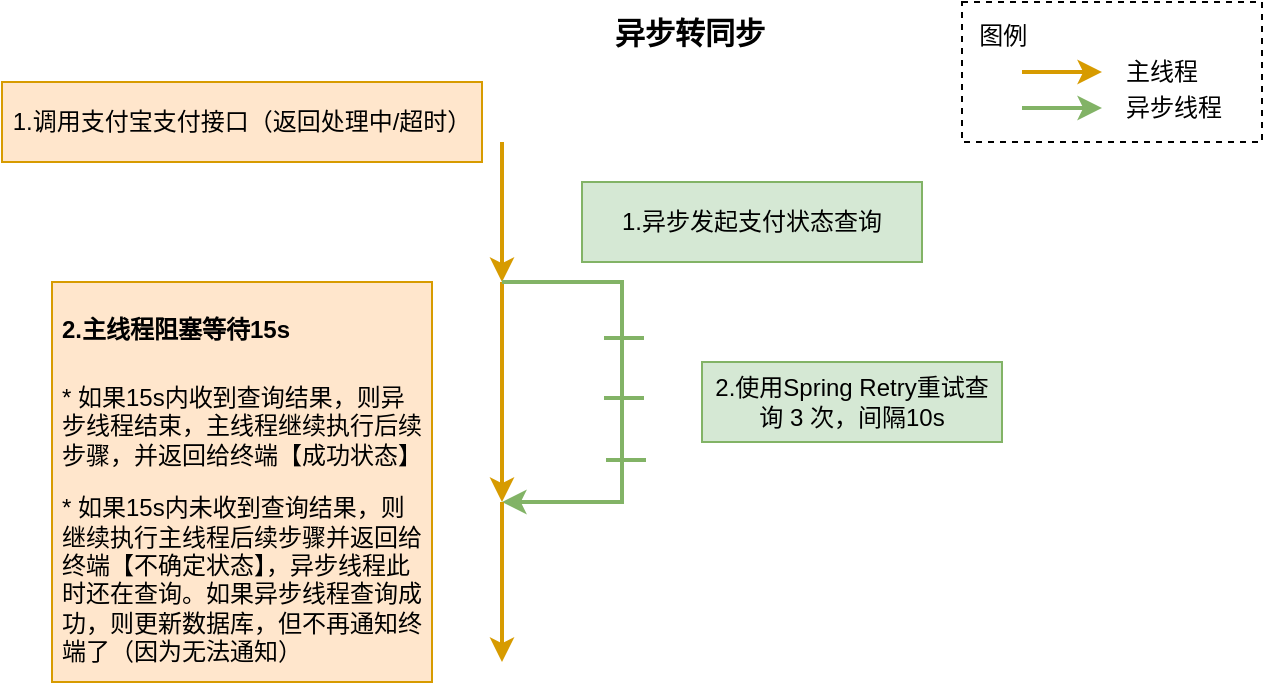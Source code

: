 <mxfile version="20.8.16" type="device" pages="5"><diagram name="概述" id="868Dqvrd4df1eR3Plk5N"><mxGraphModel dx="1036" dy="614" grid="1" gridSize="10" guides="1" tooltips="1" connect="1" arrows="1" fold="1" page="1" pageScale="1" pageWidth="827" pageHeight="1169" math="0" shadow="0"><root><mxCell id="0"/><mxCell id="1" parent="0"/><mxCell id="O4FE9Ez0zARUn3PAj5bN-1" value="" style="endArrow=classic;html=1;rounded=0;targetPerimeterSpacing=0;jumpSize=6;strokeWidth=2;fillColor=#ffe6cc;strokeColor=#d79b00;" parent="1" edge="1"><mxGeometry width="50" height="50" relative="1" as="geometry"><mxPoint x="320" y="190" as="sourcePoint"/><mxPoint x="320" y="300" as="targetPoint"/></mxGeometry></mxCell><mxCell id="O4FE9Ez0zARUn3PAj5bN-2" value="" style="endArrow=classic;html=1;rounded=0;targetPerimeterSpacing=0;jumpSize=6;strokeWidth=2;fillColor=#ffe6cc;strokeColor=#d79b00;" parent="1" edge="1"><mxGeometry width="50" height="50" relative="1" as="geometry"><mxPoint x="320" y="120" as="sourcePoint"/><mxPoint x="320" y="190" as="targetPoint"/></mxGeometry></mxCell><mxCell id="O4FE9Ez0zARUn3PAj5bN-3" value="" style="endArrow=classic;html=1;rounded=0;targetPerimeterSpacing=0;jumpSize=6;strokeWidth=2;fillColor=#d5e8d4;strokeColor=#82b366;" parent="1" edge="1"><mxGeometry width="50" height="50" relative="1" as="geometry"><mxPoint x="320" y="190" as="sourcePoint"/><mxPoint x="320" y="300" as="targetPoint"/><Array as="points"><mxPoint x="380" y="190"/><mxPoint x="380" y="300"/></Array></mxGeometry></mxCell><mxCell id="O4FE9Ez0zARUn3PAj5bN-5" value="异步转同步" style="text;html=1;strokeColor=none;fillColor=none;align=center;verticalAlign=middle;whiteSpace=wrap;rounded=0;fontSize=15;fontStyle=1" parent="1" vertex="1"><mxGeometry x="359" y="50" width="110" height="30" as="geometry"/></mxCell><mxCell id="O4FE9Ez0zARUn3PAj5bN-11" value="" style="group" parent="1" vertex="1" connectable="0"><mxGeometry x="550" y="50" width="150" height="70" as="geometry"/></mxCell><mxCell id="O4FE9Ez0zARUn3PAj5bN-8" value="&lt;font style=&quot;font-size: 12px;&quot;&gt;&amp;nbsp; 图例&lt;br&gt;&amp;nbsp; &amp;nbsp; &amp;nbsp; &amp;nbsp; &amp;nbsp; &amp;nbsp; &amp;nbsp; &amp;nbsp; &amp;nbsp; &amp;nbsp; &amp;nbsp; &amp;nbsp; 主线程&lt;br&gt;&amp;nbsp; &amp;nbsp; &amp;nbsp; &amp;nbsp; &amp;nbsp; &amp;nbsp; &amp;nbsp; &amp;nbsp; &amp;nbsp; &amp;nbsp; &amp;nbsp; &amp;nbsp; 异步线程&lt;br&gt;&lt;/font&gt;" style="text;html=1;strokeColor=default;fillColor=none;align=left;verticalAlign=top;whiteSpace=wrap;rounded=0;fontSize=15;dashed=1;" parent="O4FE9Ez0zARUn3PAj5bN-11" vertex="1"><mxGeometry width="150" height="70" as="geometry"/></mxCell><mxCell id="O4FE9Ez0zARUn3PAj5bN-9" value="" style="endArrow=classic;html=1;rounded=0;targetPerimeterSpacing=0;jumpSize=6;strokeWidth=2;fillColor=#d5e8d4;strokeColor=#82b366;" parent="O4FE9Ez0zARUn3PAj5bN-11" edge="1"><mxGeometry width="50" height="50" relative="1" as="geometry"><mxPoint x="30" y="53" as="sourcePoint"/><mxPoint x="70" y="53" as="targetPoint"/></mxGeometry></mxCell><mxCell id="O4FE9Ez0zARUn3PAj5bN-6" value="" style="endArrow=classic;html=1;rounded=0;targetPerimeterSpacing=0;jumpSize=6;strokeWidth=2;fillColor=#ffe6cc;strokeColor=#d79b00;" parent="O4FE9Ez0zARUn3PAj5bN-11" edge="1"><mxGeometry width="50" height="50" relative="1" as="geometry"><mxPoint x="30" y="35" as="sourcePoint"/><mxPoint x="70" y="35" as="targetPoint"/></mxGeometry></mxCell><mxCell id="O4FE9Ez0zARUn3PAj5bN-12" value="" style="endArrow=classic;html=1;rounded=0;targetPerimeterSpacing=0;jumpSize=6;strokeWidth=2;fillColor=#ffe6cc;strokeColor=#d79b00;" parent="1" edge="1"><mxGeometry width="50" height="50" relative="1" as="geometry"><mxPoint x="320" y="300" as="sourcePoint"/><mxPoint x="320" y="380" as="targetPoint"/></mxGeometry></mxCell><mxCell id="O4FE9Ez0zARUn3PAj5bN-14" value="1.调用支付宝支付接口（返回处理中/超时）" style="text;whiteSpace=wrap;html=1;fontSize=12;fillColor=#ffe6cc;strokeColor=#d79b00;align=center;verticalAlign=middle;" parent="1" vertex="1"><mxGeometry x="70" y="90" width="240" height="40" as="geometry"/></mxCell><mxCell id="O4FE9Ez0zARUn3PAj5bN-15" value="1.异步发起支付状态查询" style="text;whiteSpace=wrap;html=1;fontSize=12;fillColor=#d5e8d4;strokeColor=#82b366;align=center;verticalAlign=middle;" parent="1" vertex="1"><mxGeometry x="360" y="140" width="170" height="40" as="geometry"/></mxCell><mxCell id="O4FE9Ez0zARUn3PAj5bN-16" value="2.使用Spring Retry重试查询 3 次，间隔10s" style="text;whiteSpace=wrap;html=1;fontSize=12;fillColor=#d5e8d4;strokeColor=#82b366;align=center;verticalAlign=middle;" parent="1" vertex="1"><mxGeometry x="420" y="230" width="150" height="40" as="geometry"/></mxCell><mxCell id="O4FE9Ez0zARUn3PAj5bN-17" value="" style="endArrow=none;html=1;rounded=0;strokeWidth=2;fontSize=12;fontColor=#FFE599;targetPerimeterSpacing=0;jumpSize=6;fillColor=#d5e8d4;strokeColor=#82b366;" parent="1" edge="1"><mxGeometry width="50" height="50" relative="1" as="geometry"><mxPoint x="371" y="218" as="sourcePoint"/><mxPoint x="391" y="218" as="targetPoint"/></mxGeometry></mxCell><mxCell id="O4FE9Ez0zARUn3PAj5bN-18" value="" style="endArrow=none;html=1;rounded=0;strokeWidth=2;fontSize=12;fontColor=#FFE599;targetPerimeterSpacing=0;jumpSize=6;fillColor=#d5e8d4;strokeColor=#82b366;" parent="1" edge="1"><mxGeometry width="50" height="50" relative="1" as="geometry"><mxPoint x="371" y="248" as="sourcePoint"/><mxPoint x="391" y="248" as="targetPoint"/></mxGeometry></mxCell><mxCell id="O4FE9Ez0zARUn3PAj5bN-19" value="" style="endArrow=none;html=1;rounded=0;strokeWidth=2;fontSize=12;fontColor=#FFE599;targetPerimeterSpacing=0;jumpSize=6;fillColor=#d5e8d4;strokeColor=#82b366;" parent="1" edge="1"><mxGeometry width="50" height="50" relative="1" as="geometry"><mxPoint x="372" y="279" as="sourcePoint"/><mxPoint x="392" y="279" as="targetPoint"/></mxGeometry></mxCell><mxCell id="O4FE9Ez0zARUn3PAj5bN-21" value="&lt;h1&gt;&lt;font style=&quot;font-size: 12px;&quot;&gt;2.主线程阻塞等待15s&lt;/font&gt;&lt;br&gt;&lt;/h1&gt;&lt;p&gt;&lt;span style=&quot;background-color: initial;&quot;&gt;* 如果15s内收到查询结果，则异步线程结束，主线程继续执行后续步骤，并返回给终端【成功状态】&lt;/span&gt;&lt;br&gt;&lt;/p&gt;&lt;p&gt;&lt;span style=&quot;background-color: initial;&quot;&gt;* 如果15s内未收到查询结果，则继续执行主线程后续步骤并返回给终端【不确定状态】，异步线程此时还在查询。如果异步线程查询成功，则更新数据库，但不再通知终端了（因为无法通知）&lt;/span&gt;&lt;/p&gt;" style="text;html=1;strokeColor=#d79b00;fillColor=#ffe6cc;spacing=5;spacingTop=-20;whiteSpace=wrap;overflow=hidden;rounded=0;fontSize=12;" parent="1" vertex="1"><mxGeometry x="95" y="190" width="190" height="200" as="geometry"/></mxCell></root></mxGraphModel></diagram><diagram id="aPq9_qvfWjmZc0glAy5p" name="case1"><mxGraphModel dx="1036" dy="614" grid="1" gridSize="10" guides="1" tooltips="1" connect="1" arrows="1" fold="1" page="1" pageScale="1" pageWidth="827" pageHeight="1169" math="0" shadow="0"><root><mxCell id="0"/><mxCell id="1" parent="0"/><mxCell id="4RsVOPRqoN8W3OJWGTz7-1" value="" style="endArrow=classic;html=1;rounded=0;targetPerimeterSpacing=0;jumpSize=6;strokeWidth=2;fillColor=#ffe6cc;strokeColor=#d79b00;entryX=0.5;entryY=0;entryDx=0;entryDy=0;entryPerimeter=0;" parent="1" target="9ZrmX3imPQbZ0MfAofXd-2" edge="1"><mxGeometry width="50" height="50" relative="1" as="geometry"><mxPoint x="320" y="190" as="sourcePoint"/><mxPoint x="320" y="300" as="targetPoint"/></mxGeometry></mxCell><mxCell id="4RsVOPRqoN8W3OJWGTz7-2" value="" style="endArrow=classic;html=1;rounded=0;targetPerimeterSpacing=0;jumpSize=6;strokeWidth=2;fillColor=#ffe6cc;strokeColor=#d79b00;" parent="1" edge="1"><mxGeometry width="50" height="50" relative="1" as="geometry"><mxPoint x="320" y="140" as="sourcePoint"/><mxPoint x="320" y="190" as="targetPoint"/></mxGeometry></mxCell><mxCell id="4RsVOPRqoN8W3OJWGTz7-3" value="" style="endArrow=classic;html=1;rounded=0;targetPerimeterSpacing=0;jumpSize=6;strokeWidth=2;fillColor=#d5e8d4;strokeColor=#82b366;" parent="1" edge="1"><mxGeometry width="50" height="50" relative="1" as="geometry"><mxPoint x="320" y="190" as="sourcePoint"/><mxPoint x="320" y="250" as="targetPoint"/><Array as="points"><mxPoint x="380" y="190"/><mxPoint x="380" y="250"/></Array></mxGeometry></mxCell><mxCell id="4RsVOPRqoN8W3OJWGTz7-4" value="异步转同步&lt;br&gt;（场景1：15s内查询到结果）" style="text;html=1;strokeColor=none;fillColor=none;align=center;verticalAlign=middle;whiteSpace=wrap;rounded=0;fontSize=15;fontStyle=1" parent="1" vertex="1"><mxGeometry x="362" y="40" width="220" height="30" as="geometry"/></mxCell><mxCell id="4RsVOPRqoN8W3OJWGTz7-5" value="" style="group" parent="1" vertex="1" connectable="0"><mxGeometry x="600" y="70" width="150" height="70" as="geometry"/></mxCell><mxCell id="4RsVOPRqoN8W3OJWGTz7-6" value="&lt;font style=&quot;font-size: 12px;&quot;&gt;&amp;nbsp; 图例&lt;br&gt;&amp;nbsp; &amp;nbsp; &amp;nbsp; &amp;nbsp; &amp;nbsp; &amp;nbsp; &amp;nbsp; &amp;nbsp; &amp;nbsp; &amp;nbsp; &amp;nbsp; &amp;nbsp; 主线程&lt;br&gt;&amp;nbsp; &amp;nbsp; &amp;nbsp; &amp;nbsp; &amp;nbsp; &amp;nbsp; &amp;nbsp; &amp;nbsp; &amp;nbsp; &amp;nbsp; &amp;nbsp; &amp;nbsp; 异步线程&lt;br&gt;&lt;/font&gt;" style="text;html=1;strokeColor=default;fillColor=none;align=left;verticalAlign=top;whiteSpace=wrap;rounded=0;fontSize=15;dashed=1;" parent="4RsVOPRqoN8W3OJWGTz7-5" vertex="1"><mxGeometry width="150" height="70" as="geometry"/></mxCell><mxCell id="4RsVOPRqoN8W3OJWGTz7-7" value="" style="endArrow=classic;html=1;rounded=0;targetPerimeterSpacing=0;jumpSize=6;strokeWidth=2;fillColor=#d5e8d4;strokeColor=#82b366;" parent="4RsVOPRqoN8W3OJWGTz7-5" edge="1"><mxGeometry width="50" height="50" relative="1" as="geometry"><mxPoint x="30" y="53" as="sourcePoint"/><mxPoint x="70" y="53" as="targetPoint"/></mxGeometry></mxCell><mxCell id="4RsVOPRqoN8W3OJWGTz7-8" value="" style="endArrow=classic;html=1;rounded=0;targetPerimeterSpacing=0;jumpSize=6;strokeWidth=2;fillColor=#ffe6cc;strokeColor=#d79b00;" parent="4RsVOPRqoN8W3OJWGTz7-5" edge="1"><mxGeometry width="50" height="50" relative="1" as="geometry"><mxPoint x="30" y="35" as="sourcePoint"/><mxPoint x="70" y="35" as="targetPoint"/></mxGeometry></mxCell><mxCell id="4RsVOPRqoN8W3OJWGTz7-10" value="1.调用支付宝支付接口，返回处理中/超时" style="text;whiteSpace=wrap;html=1;fontSize=12;fillColor=#ffe6cc;strokeColor=#d79b00;align=center;verticalAlign=middle;" parent="1" vertex="1"><mxGeometry x="69" y="110" width="240" height="40" as="geometry"/></mxCell><mxCell id="4RsVOPRqoN8W3OJWGTz7-11" value="1.异步发起支付状态查询" style="text;whiteSpace=wrap;html=1;fontSize=12;fillColor=#d5e8d4;strokeColor=#82b366;align=center;verticalAlign=middle;" parent="1" vertex="1"><mxGeometry x="350" y="130" width="170" height="40" as="geometry"/></mxCell><mxCell id="4RsVOPRqoN8W3OJWGTz7-12" value="2.使用Spring Retry重试查询 3 次，间隔10s，第2次查询成功" style="text;whiteSpace=wrap;html=1;fontSize=12;fillColor=#d5e8d4;strokeColor=#82b366;align=center;verticalAlign=middle;" parent="1" vertex="1"><mxGeometry x="560" y="190" width="200" height="60" as="geometry"/></mxCell><mxCell id="4RsVOPRqoN8W3OJWGTz7-13" value="" style="endArrow=none;html=1;rounded=0;strokeWidth=2;fontSize=12;fontColor=#FFE599;targetPerimeterSpacing=0;jumpSize=6;fillColor=#d5e8d4;strokeColor=#82b366;" parent="1" edge="1"><mxGeometry width="50" height="50" relative="1" as="geometry"><mxPoint x="370" y="195" as="sourcePoint"/><mxPoint x="390" y="195" as="targetPoint"/></mxGeometry></mxCell><mxCell id="4RsVOPRqoN8W3OJWGTz7-14" value="" style="endArrow=none;html=1;rounded=0;strokeWidth=2;fontSize=12;fontColor=#FFE599;targetPerimeterSpacing=0;jumpSize=6;fillColor=#d5e8d4;strokeColor=#82b366;" parent="1" edge="1"><mxGeometry width="50" height="50" relative="1" as="geometry"><mxPoint x="371" y="246" as="sourcePoint"/><mxPoint x="391" y="246" as="targetPoint"/></mxGeometry></mxCell><mxCell id="4RsVOPRqoN8W3OJWGTz7-16" value="2.主线程阻塞等待到10.2s，已经得到了成功应答，直接继续后续流程（不必等待15s）" style="text;whiteSpace=wrap;html=1;fontSize=12;fillColor=#ffe6cc;strokeColor=#d79b00;align=center;verticalAlign=middle;" parent="1" vertex="1"><mxGeometry x="30" y="231" width="250" height="40" as="geometry"/></mxCell><mxCell id="_m0gLFwPMYiHs8hVPLhA-1" value="0s" style="text;html=1;align=center;verticalAlign=middle;whiteSpace=wrap;rounded=0;fontSize=12;" parent="1" vertex="1"><mxGeometry x="290" y="180" width="20" height="30" as="geometry"/></mxCell><mxCell id="_m0gLFwPMYiHs8hVPLhA-2" value="10.2s (第2次查询成功)" style="text;html=1;align=left;verticalAlign=middle;whiteSpace=wrap;rounded=0;fontSize=12;" parent="1" vertex="1"><mxGeometry x="394" y="230" width="156" height="30" as="geometry"/></mxCell><mxCell id="_m0gLFwPMYiHs8hVPLhA-3" value="0.1s (第1次查询失败，等待10s第二次查询)" style="text;html=1;align=left;verticalAlign=middle;whiteSpace=wrap;rounded=0;fontSize=12;" parent="1" vertex="1"><mxGeometry x="390" y="180" width="150" height="30" as="geometry"/></mxCell><mxCell id="_m0gLFwPMYiHs8hVPLhA-7" value="10.2s" style="text;html=1;align=center;verticalAlign=middle;whiteSpace=wrap;rounded=0;fontSize=12;" parent="1" vertex="1"><mxGeometry x="289" y="232" width="20" height="30" as="geometry"/></mxCell><mxCell id="9ZrmX3imPQbZ0MfAofXd-1" value="3.返回应答给终端" style="text;whiteSpace=wrap;html=1;fontSize=12;fillColor=#ffe6cc;strokeColor=#d79b00;align=center;verticalAlign=middle;" parent="1" vertex="1"><mxGeometry x="170" y="300" width="130" height="30" as="geometry"/></mxCell><mxCell id="9ZrmX3imPQbZ0MfAofXd-2" value="" style="points=[[0.145,0.145,0],[0.5,0,0],[0.855,0.145,0],[1,0.5,0],[0.855,0.855,0],[0.5,1,0],[0.145,0.855,0],[0,0.5,0]];shape=mxgraph.bpmn.event;html=1;verticalLabelPosition=bottom;labelBackgroundColor=#ffffff;verticalAlign=top;align=center;perimeter=ellipsePerimeter;outlineConnect=0;aspect=fixed;outline=end;symbol=terminate2;strokeColor=#d79b00;fontSize=12;fillColor=#ffe6cc;" parent="1" vertex="1"><mxGeometry x="310" y="290" width="20" height="20" as="geometry"/></mxCell></root></mxGraphModel></diagram><diagram name="case2" id="xA2Ij7kiGcBnIb8akHgK"><mxGraphModel dx="1036" dy="614" grid="1" gridSize="10" guides="1" tooltips="1" connect="1" arrows="1" fold="1" page="1" pageScale="1" pageWidth="827" pageHeight="1169" math="0" shadow="0"><root><mxCell id="R6JytgcugAg5x1-ts-QQ-0"/><mxCell id="R6JytgcugAg5x1-ts-QQ-1" parent="R6JytgcugAg5x1-ts-QQ-0"/><mxCell id="GxPPw4D24giA3kp34VKw-0" value="" style="endArrow=classic;html=1;rounded=0;targetPerimeterSpacing=0;jumpSize=6;strokeWidth=2;fillColor=#ffe6cc;strokeColor=#d79b00;" parent="R6JytgcugAg5x1-ts-QQ-1" edge="1"><mxGeometry width="50" height="50" relative="1" as="geometry"><mxPoint x="320" y="190" as="sourcePoint"/><mxPoint x="320" y="280" as="targetPoint"/></mxGeometry></mxCell><mxCell id="GxPPw4D24giA3kp34VKw-1" value="" style="endArrow=classic;html=1;rounded=0;targetPerimeterSpacing=0;jumpSize=6;strokeWidth=2;fillColor=#ffe6cc;strokeColor=#d79b00;" parent="R6JytgcugAg5x1-ts-QQ-1" edge="1"><mxGeometry width="50" height="50" relative="1" as="geometry"><mxPoint x="320" y="140" as="sourcePoint"/><mxPoint x="320" y="190" as="targetPoint"/></mxGeometry></mxCell><mxCell id="GxPPw4D24giA3kp34VKw-2" value="" style="endArrow=classic;html=1;rounded=0;targetPerimeterSpacing=0;jumpSize=6;strokeWidth=2;fillColor=#d5e8d4;strokeColor=#82b366;" parent="R6JytgcugAg5x1-ts-QQ-1" edge="1"><mxGeometry width="50" height="50" relative="1" as="geometry"><mxPoint x="320" y="190" as="sourcePoint"/><mxPoint x="380" y="400" as="targetPoint"/><Array as="points"><mxPoint x="380" y="190"/><mxPoint x="380" y="250"/></Array></mxGeometry></mxCell><mxCell id="GxPPw4D24giA3kp34VKw-3" value="异步转同步&lt;br&gt;（场景2：15s内未查询到结果，但之后收到成功结果，则只更新表）" style="text;html=1;strokeColor=none;fillColor=none;align=center;verticalAlign=middle;whiteSpace=wrap;rounded=0;fontSize=15;fontStyle=1" parent="R6JytgcugAg5x1-ts-QQ-1" vertex="1"><mxGeometry x="330" y="40" width="250" height="30" as="geometry"/></mxCell><mxCell id="GxPPw4D24giA3kp34VKw-4" value="" style="group" parent="R6JytgcugAg5x1-ts-QQ-1" vertex="1" connectable="0"><mxGeometry x="610" y="70" width="150" height="70" as="geometry"/></mxCell><mxCell id="GxPPw4D24giA3kp34VKw-5" value="&lt;font style=&quot;font-size: 12px;&quot;&gt;&amp;nbsp; 图例&lt;br&gt;&amp;nbsp; &amp;nbsp; &amp;nbsp; &amp;nbsp; &amp;nbsp; &amp;nbsp; &amp;nbsp; &amp;nbsp; &amp;nbsp; &amp;nbsp; &amp;nbsp; &amp;nbsp; 主线程&lt;br&gt;&amp;nbsp; &amp;nbsp; &amp;nbsp; &amp;nbsp; &amp;nbsp; &amp;nbsp; &amp;nbsp; &amp;nbsp; &amp;nbsp; &amp;nbsp; &amp;nbsp; &amp;nbsp; 异步线程&lt;br&gt;&lt;/font&gt;" style="text;html=1;strokeColor=default;fillColor=none;align=left;verticalAlign=top;whiteSpace=wrap;rounded=0;fontSize=15;dashed=1;" parent="GxPPw4D24giA3kp34VKw-4" vertex="1"><mxGeometry width="150" height="70" as="geometry"/></mxCell><mxCell id="GxPPw4D24giA3kp34VKw-6" value="" style="endArrow=classic;html=1;rounded=0;targetPerimeterSpacing=0;jumpSize=6;strokeWidth=2;fillColor=#d5e8d4;strokeColor=#82b366;" parent="GxPPw4D24giA3kp34VKw-4" edge="1"><mxGeometry width="50" height="50" relative="1" as="geometry"><mxPoint x="30" y="53" as="sourcePoint"/><mxPoint x="70" y="53" as="targetPoint"/></mxGeometry></mxCell><mxCell id="GxPPw4D24giA3kp34VKw-7" value="" style="endArrow=classic;html=1;rounded=0;targetPerimeterSpacing=0;jumpSize=6;strokeWidth=2;fillColor=#ffe6cc;strokeColor=#d79b00;" parent="GxPPw4D24giA3kp34VKw-4" edge="1"><mxGeometry width="50" height="50" relative="1" as="geometry"><mxPoint x="30" y="35" as="sourcePoint"/><mxPoint x="70" y="35" as="targetPoint"/></mxGeometry></mxCell><mxCell id="GxPPw4D24giA3kp34VKw-8" value="" style="endArrow=classic;html=1;rounded=0;targetPerimeterSpacing=0;jumpSize=6;strokeWidth=2;fillColor=#ffe6cc;strokeColor=#d79b00;" parent="R6JytgcugAg5x1-ts-QQ-1" edge="1"><mxGeometry width="50" height="50" relative="1" as="geometry"><mxPoint x="320" y="280" as="sourcePoint"/><mxPoint x="320" y="360" as="targetPoint"/></mxGeometry></mxCell><mxCell id="GxPPw4D24giA3kp34VKw-9" value="1.调用支付宝支付接口，返回处理中/超时" style="text;whiteSpace=wrap;html=1;fontSize=12;fillColor=#ffe6cc;strokeColor=#d79b00;align=center;verticalAlign=middle;" parent="R6JytgcugAg5x1-ts-QQ-1" vertex="1"><mxGeometry x="70" y="110" width="240" height="40" as="geometry"/></mxCell><mxCell id="GxPPw4D24giA3kp34VKw-10" value="1.异步发起支付状态查询" style="text;whiteSpace=wrap;html=1;fontSize=12;fillColor=#d5e8d4;strokeColor=#82b366;align=center;verticalAlign=middle;" parent="R6JytgcugAg5x1-ts-QQ-1" vertex="1"><mxGeometry x="350" y="130" width="170" height="40" as="geometry"/></mxCell><mxCell id="GxPPw4D24giA3kp34VKw-11" value="2.使用Spring Retry重试查询 3 次，间隔10s，第3次查询成功" style="text;whiteSpace=wrap;html=1;fontSize=12;fillColor=#d5e8d4;strokeColor=#82b366;align=center;verticalAlign=middle;" parent="R6JytgcugAg5x1-ts-QQ-1" vertex="1"><mxGeometry x="580" y="241" width="200" height="60" as="geometry"/></mxCell><mxCell id="GxPPw4D24giA3kp34VKw-12" value="" style="endArrow=none;html=1;rounded=0;strokeWidth=2;fontSize=12;fontColor=#FFE599;targetPerimeterSpacing=0;jumpSize=6;fillColor=#d5e8d4;strokeColor=#82b366;" parent="R6JytgcugAg5x1-ts-QQ-1" edge="1"><mxGeometry width="50" height="50" relative="1" as="geometry"><mxPoint x="370" y="195" as="sourcePoint"/><mxPoint x="390" y="195" as="targetPoint"/></mxGeometry></mxCell><mxCell id="GxPPw4D24giA3kp34VKw-13" value="" style="endArrow=none;html=1;rounded=0;strokeWidth=2;fontSize=12;fontColor=#FFE599;targetPerimeterSpacing=0;jumpSize=6;fillColor=#d5e8d4;strokeColor=#82b366;" parent="R6JytgcugAg5x1-ts-QQ-1" edge="1"><mxGeometry width="50" height="50" relative="1" as="geometry"><mxPoint x="371" y="246" as="sourcePoint"/><mxPoint x="391" y="246" as="targetPoint"/></mxGeometry></mxCell><mxCell id="GxPPw4D24giA3kp34VKw-15" value="0s" style="text;html=1;align=center;verticalAlign=middle;whiteSpace=wrap;rounded=0;fontSize=12;" parent="R6JytgcugAg5x1-ts-QQ-1" vertex="1"><mxGeometry x="290" y="180" width="20" height="30" as="geometry"/></mxCell><mxCell id="GxPPw4D24giA3kp34VKw-16" value="10.2s (第2次查询失败，等待10s第三次查询)" style="text;html=1;align=left;verticalAlign=middle;whiteSpace=wrap;rounded=0;fontSize=12;" parent="R6JytgcugAg5x1-ts-QQ-1" vertex="1"><mxGeometry x="394" y="230" width="156" height="30" as="geometry"/></mxCell><mxCell id="GxPPw4D24giA3kp34VKw-17" value="0.1s (第1次查询失败，等待10s第二次查询)" style="text;html=1;align=left;verticalAlign=middle;whiteSpace=wrap;rounded=0;fontSize=12;" parent="R6JytgcugAg5x1-ts-QQ-1" vertex="1"><mxGeometry x="390" y="180" width="150" height="30" as="geometry"/></mxCell><mxCell id="GxPPw4D24giA3kp34VKw-19" value="15s" style="text;html=1;align=center;verticalAlign=middle;whiteSpace=wrap;rounded=0;fontSize=12;" parent="R6JytgcugAg5x1-ts-QQ-1" vertex="1"><mxGeometry x="290" y="260" width="20" height="30" as="geometry"/></mxCell><mxCell id="B9UMvEt3z2vQo-KkH-3U-0" value="" style="endArrow=none;html=1;rounded=0;strokeWidth=2;fontSize=12;fontColor=#FFE599;targetPerimeterSpacing=0;jumpSize=6;fillColor=#d5e8d4;strokeColor=#82b366;" parent="R6JytgcugAg5x1-ts-QQ-1" edge="1"><mxGeometry width="50" height="50" relative="1" as="geometry"><mxPoint x="371" y="305" as="sourcePoint"/><mxPoint x="391" y="305" as="targetPoint"/></mxGeometry></mxCell><mxCell id="B9UMvEt3z2vQo-KkH-3U-1" value="20.3s (第3次查询成功)" style="text;html=1;align=left;verticalAlign=middle;whiteSpace=wrap;rounded=0;fontSize=12;" parent="R6JytgcugAg5x1-ts-QQ-1" vertex="1"><mxGeometry x="394" y="290" width="156" height="30" as="geometry"/></mxCell><mxCell id="B9UMvEt3z2vQo-KkH-3U-2" value="3.更新数据库" style="text;whiteSpace=wrap;html=1;fontSize=12;fillColor=#d5e8d4;strokeColor=#82b366;align=center;verticalAlign=middle;" parent="R6JytgcugAg5x1-ts-QQ-1" vertex="1"><mxGeometry x="390" y="350" width="100" height="30" as="geometry"/></mxCell><mxCell id="B9UMvEt3z2vQo-KkH-3U-4" value="" style="points=[[0.145,0.145,0],[0.5,0,0],[0.855,0.145,0],[1,0.5,0],[0.855,0.855,0],[0.5,1,0],[0.145,0.855,0],[0,0.5,0]];shape=mxgraph.bpmn.event;html=1;verticalLabelPosition=bottom;labelBackgroundColor=#ffffff;verticalAlign=top;align=center;perimeter=ellipsePerimeter;outlineConnect=0;aspect=fixed;outline=end;symbol=terminate2;strokeColor=#82b366;fontSize=12;fillColor=#d5e8d4;" parent="R6JytgcugAg5x1-ts-QQ-1" vertex="1"><mxGeometry x="370" y="400" width="20" height="20" as="geometry"/></mxCell><mxCell id="S4taATrSsq9D5NtYZ0Sl-0" value="2.主线程阻塞等待到15s，依旧未得到应答，则结束等待，继续后续流程" style="text;whiteSpace=wrap;html=1;fontSize=12;fillColor=#ffe6cc;strokeColor=#d79b00;align=center;verticalAlign=middle;" parent="R6JytgcugAg5x1-ts-QQ-1" vertex="1"><mxGeometry x="30" y="231" width="250" height="40" as="geometry"/></mxCell><mxCell id="S4taATrSsq9D5NtYZ0Sl-1" value="3.返回应答给终端" style="text;whiteSpace=wrap;html=1;fontSize=12;fillColor=#ffe6cc;strokeColor=#d79b00;align=center;verticalAlign=middle;" parent="R6JytgcugAg5x1-ts-QQ-1" vertex="1"><mxGeometry x="180" y="301" width="130" height="40" as="geometry"/></mxCell><mxCell id="S4taATrSsq9D5NtYZ0Sl-2" value="" style="points=[[0.145,0.145,0],[0.5,0,0],[0.855,0.145,0],[1,0.5,0],[0.855,0.855,0],[0.5,1,0],[0.145,0.855,0],[0,0.5,0]];shape=mxgraph.bpmn.event;html=1;verticalLabelPosition=bottom;labelBackgroundColor=#ffffff;verticalAlign=top;align=center;perimeter=ellipsePerimeter;outlineConnect=0;aspect=fixed;outline=end;symbol=terminate2;strokeColor=#d79b00;fontSize=12;fillColor=#ffe6cc;" parent="R6JytgcugAg5x1-ts-QQ-1" vertex="1"><mxGeometry x="310" y="360" width="20" height="20" as="geometry"/></mxCell></root></mxGraphModel></diagram><diagram name="case3" id="0fy9V6B4m-Umh_fmSd_h"><mxGraphModel dx="1036" dy="614" grid="1" gridSize="10" guides="1" tooltips="1" connect="1" arrows="1" fold="1" page="1" pageScale="1" pageWidth="827" pageHeight="1169" math="0" shadow="0"><root><mxCell id="U7KrvrhcYWrhtetWee-9-0"/><mxCell id="U7KrvrhcYWrhtetWee-9-1" parent="U7KrvrhcYWrhtetWee-9-0"/><mxCell id="U7KrvrhcYWrhtetWee-9-2" value="" style="endArrow=classic;html=1;rounded=0;targetPerimeterSpacing=0;jumpSize=6;strokeWidth=2;fillColor=#ffe6cc;strokeColor=#d79b00;" parent="U7KrvrhcYWrhtetWee-9-1" edge="1"><mxGeometry width="50" height="50" relative="1" as="geometry"><mxPoint x="320" y="190" as="sourcePoint"/><mxPoint x="320" y="280" as="targetPoint"/></mxGeometry></mxCell><mxCell id="U7KrvrhcYWrhtetWee-9-3" value="" style="endArrow=classic;html=1;rounded=0;targetPerimeterSpacing=0;jumpSize=6;strokeWidth=2;fillColor=#ffe6cc;strokeColor=#d79b00;" parent="U7KrvrhcYWrhtetWee-9-1" edge="1"><mxGeometry width="50" height="50" relative="1" as="geometry"><mxPoint x="320" y="140" as="sourcePoint"/><mxPoint x="320" y="190" as="targetPoint"/></mxGeometry></mxCell><mxCell id="U7KrvrhcYWrhtetWee-9-4" value="" style="endArrow=classic;html=1;rounded=0;targetPerimeterSpacing=0;jumpSize=6;strokeWidth=2;fillColor=#d5e8d4;strokeColor=#82b366;entryX=0.5;entryY=0;entryDx=0;entryDy=0;entryPerimeter=0;" parent="U7KrvrhcYWrhtetWee-9-1" target="U7KrvrhcYWrhtetWee-9-23" edge="1"><mxGeometry width="50" height="50" relative="1" as="geometry"><mxPoint x="320" y="190" as="sourcePoint"/><mxPoint x="380" y="400" as="targetPoint"/><Array as="points"><mxPoint x="380" y="190"/><mxPoint x="380" y="250"/></Array></mxGeometry></mxCell><mxCell id="U7KrvrhcYWrhtetWee-9-5" value="异步转同步&lt;br&gt;（场景3：15s内未查询到结果，之后也未收到成功结果，则等到日终跑批再查询支付订单状态）" style="text;html=1;strokeColor=none;fillColor=none;align=center;verticalAlign=middle;whiteSpace=wrap;rounded=0;fontSize=15;fontStyle=1" parent="U7KrvrhcYWrhtetWee-9-1" vertex="1"><mxGeometry x="335" y="30" width="260" height="50" as="geometry"/></mxCell><mxCell id="U7KrvrhcYWrhtetWee-9-6" value="" style="group" parent="U7KrvrhcYWrhtetWee-9-1" vertex="1" connectable="0"><mxGeometry x="610" y="70" width="150" height="70" as="geometry"/></mxCell><mxCell id="U7KrvrhcYWrhtetWee-9-7" value="&lt;font style=&quot;font-size: 12px;&quot;&gt;&amp;nbsp; 图例&lt;br&gt;&amp;nbsp; &amp;nbsp; &amp;nbsp; &amp;nbsp; &amp;nbsp; &amp;nbsp; &amp;nbsp; &amp;nbsp; &amp;nbsp; &amp;nbsp; &amp;nbsp; &amp;nbsp; 主线程&lt;br&gt;&amp;nbsp; &amp;nbsp; &amp;nbsp; &amp;nbsp; &amp;nbsp; &amp;nbsp; &amp;nbsp; &amp;nbsp; &amp;nbsp; &amp;nbsp; &amp;nbsp; &amp;nbsp; 异步线程&lt;br&gt;&lt;/font&gt;" style="text;html=1;strokeColor=default;fillColor=none;align=left;verticalAlign=top;whiteSpace=wrap;rounded=0;fontSize=15;dashed=1;" parent="U7KrvrhcYWrhtetWee-9-6" vertex="1"><mxGeometry width="150" height="70" as="geometry"/></mxCell><mxCell id="U7KrvrhcYWrhtetWee-9-8" value="" style="endArrow=classic;html=1;rounded=0;targetPerimeterSpacing=0;jumpSize=6;strokeWidth=2;fillColor=#d5e8d4;strokeColor=#82b366;" parent="U7KrvrhcYWrhtetWee-9-6" edge="1"><mxGeometry width="50" height="50" relative="1" as="geometry"><mxPoint x="30" y="53" as="sourcePoint"/><mxPoint x="70" y="53" as="targetPoint"/></mxGeometry></mxCell><mxCell id="U7KrvrhcYWrhtetWee-9-9" value="" style="endArrow=classic;html=1;rounded=0;targetPerimeterSpacing=0;jumpSize=6;strokeWidth=2;fillColor=#ffe6cc;strokeColor=#d79b00;" parent="U7KrvrhcYWrhtetWee-9-6" edge="1"><mxGeometry width="50" height="50" relative="1" as="geometry"><mxPoint x="30" y="35" as="sourcePoint"/><mxPoint x="70" y="35" as="targetPoint"/></mxGeometry></mxCell><mxCell id="U7KrvrhcYWrhtetWee-9-10" value="" style="endArrow=classic;html=1;rounded=0;targetPerimeterSpacing=0;jumpSize=6;strokeWidth=2;fillColor=#ffe6cc;strokeColor=#d79b00;" parent="U7KrvrhcYWrhtetWee-9-1" edge="1"><mxGeometry width="50" height="50" relative="1" as="geometry"><mxPoint x="320" y="280" as="sourcePoint"/><mxPoint x="320" y="360" as="targetPoint"/></mxGeometry></mxCell><mxCell id="U7KrvrhcYWrhtetWee-9-11" value="1.调用支付宝支付接口，返回处理中/超时" style="text;whiteSpace=wrap;html=1;fontSize=12;fillColor=#ffe6cc;strokeColor=#d79b00;align=center;verticalAlign=middle;" parent="U7KrvrhcYWrhtetWee-9-1" vertex="1"><mxGeometry x="70" y="110" width="240" height="40" as="geometry"/></mxCell><mxCell id="U7KrvrhcYWrhtetWee-9-12" value="1.异步发起支付状态查询" style="text;whiteSpace=wrap;html=1;fontSize=12;fillColor=#d5e8d4;strokeColor=#82b366;align=center;verticalAlign=middle;" parent="U7KrvrhcYWrhtetWee-9-1" vertex="1"><mxGeometry x="350" y="130" width="170" height="40" as="geometry"/></mxCell><mxCell id="U7KrvrhcYWrhtetWee-9-13" value="2.使用Spring Retry重试查询 3 次，间隔10s，均失败" style="text;whiteSpace=wrap;html=1;fontSize=12;fillColor=#d5e8d4;strokeColor=#82b366;align=center;verticalAlign=middle;" parent="U7KrvrhcYWrhtetWee-9-1" vertex="1"><mxGeometry x="580" y="241" width="200" height="60" as="geometry"/></mxCell><mxCell id="U7KrvrhcYWrhtetWee-9-14" value="" style="endArrow=none;html=1;rounded=0;strokeWidth=2;fontSize=12;fontColor=#FFE599;targetPerimeterSpacing=0;jumpSize=6;fillColor=#d5e8d4;strokeColor=#82b366;" parent="U7KrvrhcYWrhtetWee-9-1" edge="1"><mxGeometry width="50" height="50" relative="1" as="geometry"><mxPoint x="370" y="195" as="sourcePoint"/><mxPoint x="390" y="195" as="targetPoint"/></mxGeometry></mxCell><mxCell id="U7KrvrhcYWrhtetWee-9-15" value="" style="endArrow=none;html=1;rounded=0;strokeWidth=2;fontSize=12;fontColor=#FFE599;targetPerimeterSpacing=0;jumpSize=6;fillColor=#d5e8d4;strokeColor=#82b366;" parent="U7KrvrhcYWrhtetWee-9-1" edge="1"><mxGeometry width="50" height="50" relative="1" as="geometry"><mxPoint x="371" y="246" as="sourcePoint"/><mxPoint x="391" y="246" as="targetPoint"/></mxGeometry></mxCell><mxCell id="U7KrvrhcYWrhtetWee-9-16" value="0s" style="text;html=1;align=center;verticalAlign=middle;whiteSpace=wrap;rounded=0;fontSize=12;" parent="U7KrvrhcYWrhtetWee-9-1" vertex="1"><mxGeometry x="290" y="180" width="20" height="30" as="geometry"/></mxCell><mxCell id="U7KrvrhcYWrhtetWee-9-17" value="10.2s (第2次查询失败，等待10s第三次查询)" style="text;html=1;align=left;verticalAlign=middle;whiteSpace=wrap;rounded=0;fontSize=12;" parent="U7KrvrhcYWrhtetWee-9-1" vertex="1"><mxGeometry x="394" y="230" width="156" height="30" as="geometry"/></mxCell><mxCell id="U7KrvrhcYWrhtetWee-9-18" value="0.1s (第1次查询失败，等待10s第二次查询)" style="text;html=1;align=left;verticalAlign=middle;whiteSpace=wrap;rounded=0;fontSize=12;" parent="U7KrvrhcYWrhtetWee-9-1" vertex="1"><mxGeometry x="390" y="180" width="150" height="30" as="geometry"/></mxCell><mxCell id="U7KrvrhcYWrhtetWee-9-19" value="15s" style="text;html=1;align=center;verticalAlign=middle;whiteSpace=wrap;rounded=0;fontSize=12;" parent="U7KrvrhcYWrhtetWee-9-1" vertex="1"><mxGeometry x="290" y="260" width="20" height="30" as="geometry"/></mxCell><mxCell id="U7KrvrhcYWrhtetWee-9-20" value="" style="endArrow=none;html=1;rounded=0;strokeWidth=2;fontSize=12;fontColor=#FFE599;targetPerimeterSpacing=0;jumpSize=6;fillColor=#d5e8d4;strokeColor=#82b366;" parent="U7KrvrhcYWrhtetWee-9-1" edge="1"><mxGeometry width="50" height="50" relative="1" as="geometry"><mxPoint x="371" y="305" as="sourcePoint"/><mxPoint x="391" y="305" as="targetPoint"/></mxGeometry></mxCell><mxCell id="U7KrvrhcYWrhtetWee-9-21" value="20.3s (第3次查询失败，结束异步线程)" style="text;html=1;align=left;verticalAlign=middle;whiteSpace=wrap;rounded=0;fontSize=12;" parent="U7KrvrhcYWrhtetWee-9-1" vertex="1"><mxGeometry x="394" y="290" width="156" height="30" as="geometry"/></mxCell><mxCell id="U7KrvrhcYWrhtetWee-9-23" value="" style="points=[[0.145,0.145,0],[0.5,0,0],[0.855,0.145,0],[1,0.5,0],[0.855,0.855,0],[0.5,1,0],[0.145,0.855,0],[0,0.5,0]];shape=mxgraph.bpmn.event;html=1;verticalLabelPosition=bottom;labelBackgroundColor=#ffffff;verticalAlign=top;align=center;perimeter=ellipsePerimeter;outlineConnect=0;aspect=fixed;outline=end;symbol=terminate2;strokeColor=#82b366;fontSize=12;fillColor=#d5e8d4;" parent="U7KrvrhcYWrhtetWee-9-1" vertex="1"><mxGeometry x="370" y="341" width="20" height="20" as="geometry"/></mxCell><mxCell id="U7KrvrhcYWrhtetWee-9-24" value="2.主线程阻塞等待到15s，依旧未得到应答，则结束等待，继续后续流程" style="text;whiteSpace=wrap;html=1;fontSize=12;fillColor=#ffe6cc;strokeColor=#d79b00;align=center;verticalAlign=middle;" parent="U7KrvrhcYWrhtetWee-9-1" vertex="1"><mxGeometry x="30" y="231" width="250" height="40" as="geometry"/></mxCell><mxCell id="U7KrvrhcYWrhtetWee-9-25" value="3.返回应答给终端" style="text;whiteSpace=wrap;html=1;fontSize=12;fillColor=#ffe6cc;strokeColor=#d79b00;align=center;verticalAlign=middle;" parent="U7KrvrhcYWrhtetWee-9-1" vertex="1"><mxGeometry x="180" y="301" width="130" height="40" as="geometry"/></mxCell><mxCell id="U7KrvrhcYWrhtetWee-9-26" value="" style="points=[[0.145,0.145,0],[0.5,0,0],[0.855,0.145,0],[1,0.5,0],[0.855,0.855,0],[0.5,1,0],[0.145,0.855,0],[0,0.5,0]];shape=mxgraph.bpmn.event;html=1;verticalLabelPosition=bottom;labelBackgroundColor=#ffffff;verticalAlign=top;align=center;perimeter=ellipsePerimeter;outlineConnect=0;aspect=fixed;outline=end;symbol=terminate2;strokeColor=#d79b00;fontSize=12;fillColor=#ffe6cc;" parent="U7KrvrhcYWrhtetWee-9-1" vertex="1"><mxGeometry x="310" y="360" width="20" height="20" as="geometry"/></mxCell></root></mxGraphModel></diagram><diagram id="GxgmzUa7udTYgM80sNhW" name="代码实现"><mxGraphModel dx="1541" dy="423" grid="1" gridSize="10" guides="1" tooltips="1" connect="1" arrows="1" fold="1" page="1" pageScale="1" pageWidth="827" pageHeight="1169" math="0" shadow="0"><root><mxCell id="0"/><mxCell id="1" parent="0"/><mxCell id="Q0Pc-4PZb1ZtJO2ZcXrX-1" value="&lt;h1&gt;实现方式一：Redis block list&lt;/h1&gt;&lt;p&gt;利用Redis block list 的特点，可以巧妙实现。在主线程中使用如下代码阻塞15s，frontendSequenceNo 为前端流水号，标志redis里的一个唯一键：&lt;/p&gt;&lt;p&gt;new RedisTemplate().opsForList().leftPop(frontendSequenceNo, 15, TimeUnit.SECONDS)&lt;/p&gt;&lt;p style=&quot;border-color: var(--border-color);&quot;&gt;在异步线程中使用如下代码，使主线程不再阻塞：&lt;/p&gt;&lt;p style=&quot;border-color: var(--border-color);&quot;&gt;new RedisTemplate().opsForList().leftPush(frontendSequenceNo, &quot;haha&quot;)&lt;br&gt;&lt;/p&gt;" style="text;html=1;strokeColor=none;fillColor=none;spacing=5;spacingTop=-20;whiteSpace=wrap;overflow=hidden;rounded=0;" parent="1" vertex="1"><mxGeometry x="-720" y="50" width="570" height="190" as="geometry"/></mxCell><mxCell id="71GmjHkMLdBXp7SVrTHr-1" value="&lt;h1&gt;实现方式二：Java CountDownLatch&lt;/h1&gt;&lt;p&gt;利用java.util.concurrent 包里的 CountDownLatch 类也可以实现异步转同步，在主线程中使用如下代码阻塞15s&lt;span style=&quot;background-color: initial;&quot;&gt;：&lt;/span&gt;&lt;/p&gt;&lt;p&gt;countDownLatch.await(15, TimeUnit.SECONDS);&lt;br&gt;&lt;/p&gt;&lt;p style=&quot;border-color: var(--border-color);&quot;&gt;在异步线程中使用如下代码，使主线程不再阻塞：&lt;/p&gt;&lt;p style=&quot;border-color: var(--border-color);&quot;&gt;countDownLatch.countDown();&lt;br&gt;&lt;/p&gt;" style="text;html=1;strokeColor=none;fillColor=none;spacing=5;spacingTop=-20;whiteSpace=wrap;overflow=hidden;rounded=0;" parent="1" vertex="1"><mxGeometry x="-720" y="290" width="510" height="190" as="geometry"/></mxCell><mxCell id="71GmjHkMLdBXp7SVrTHr-2" value="&lt;h1&gt;对比&lt;/h1&gt;&lt;p&gt;第一种方法更适合多进程通信，比如有其他进程也可能阻塞等待监听redis，有这种需求的话用第二种方法无法实现，适用场景相对广一些。试想一种场景，如果主线程通过 OpenFeign 的方式调起其它微服务（而不是本服务）的一个异步服务线程，那只能通过类似进程间通信（IPC）的方式，或者主进程给异步进程提供 callback的方式实现。&lt;/p&gt;&lt;p&gt;但是第二种的优势在于性能快（不存在redis的访问），但是只限于当前进程下的&amp;lt;主线程, 异步线程&amp;gt;对之间进行通信，其他进程无法访问 countDownLatch 局部变量。&lt;/p&gt;&lt;p&gt;以上从多线程 vs. 多进程以及多进程通信的角度，可以理解Redis实现异步转同步的优势。&lt;/p&gt;&lt;p&gt;&lt;br&gt;&lt;/p&gt;&lt;p&gt;另外，从写代码的角度来讲，Redis的代码量极少（无非就是 BLPOP 和 LPUSH操作），不容易出现逻辑错误，实际的逻辑是由Redis本身实现和控制的；但使用countDownLatch 需要的代码量相对较多，需要开发者自己来控制维护，相对较容易出现逻辑错误。&lt;/p&gt;" style="text;html=1;strokeColor=none;fillColor=none;spacing=5;spacingTop=-20;whiteSpace=wrap;overflow=hidden;rounded=0;" parent="1" vertex="1"><mxGeometry x="-710" y="480" width="500" height="320" as="geometry"/></mxCell></root></mxGraphModel></diagram></mxfile>